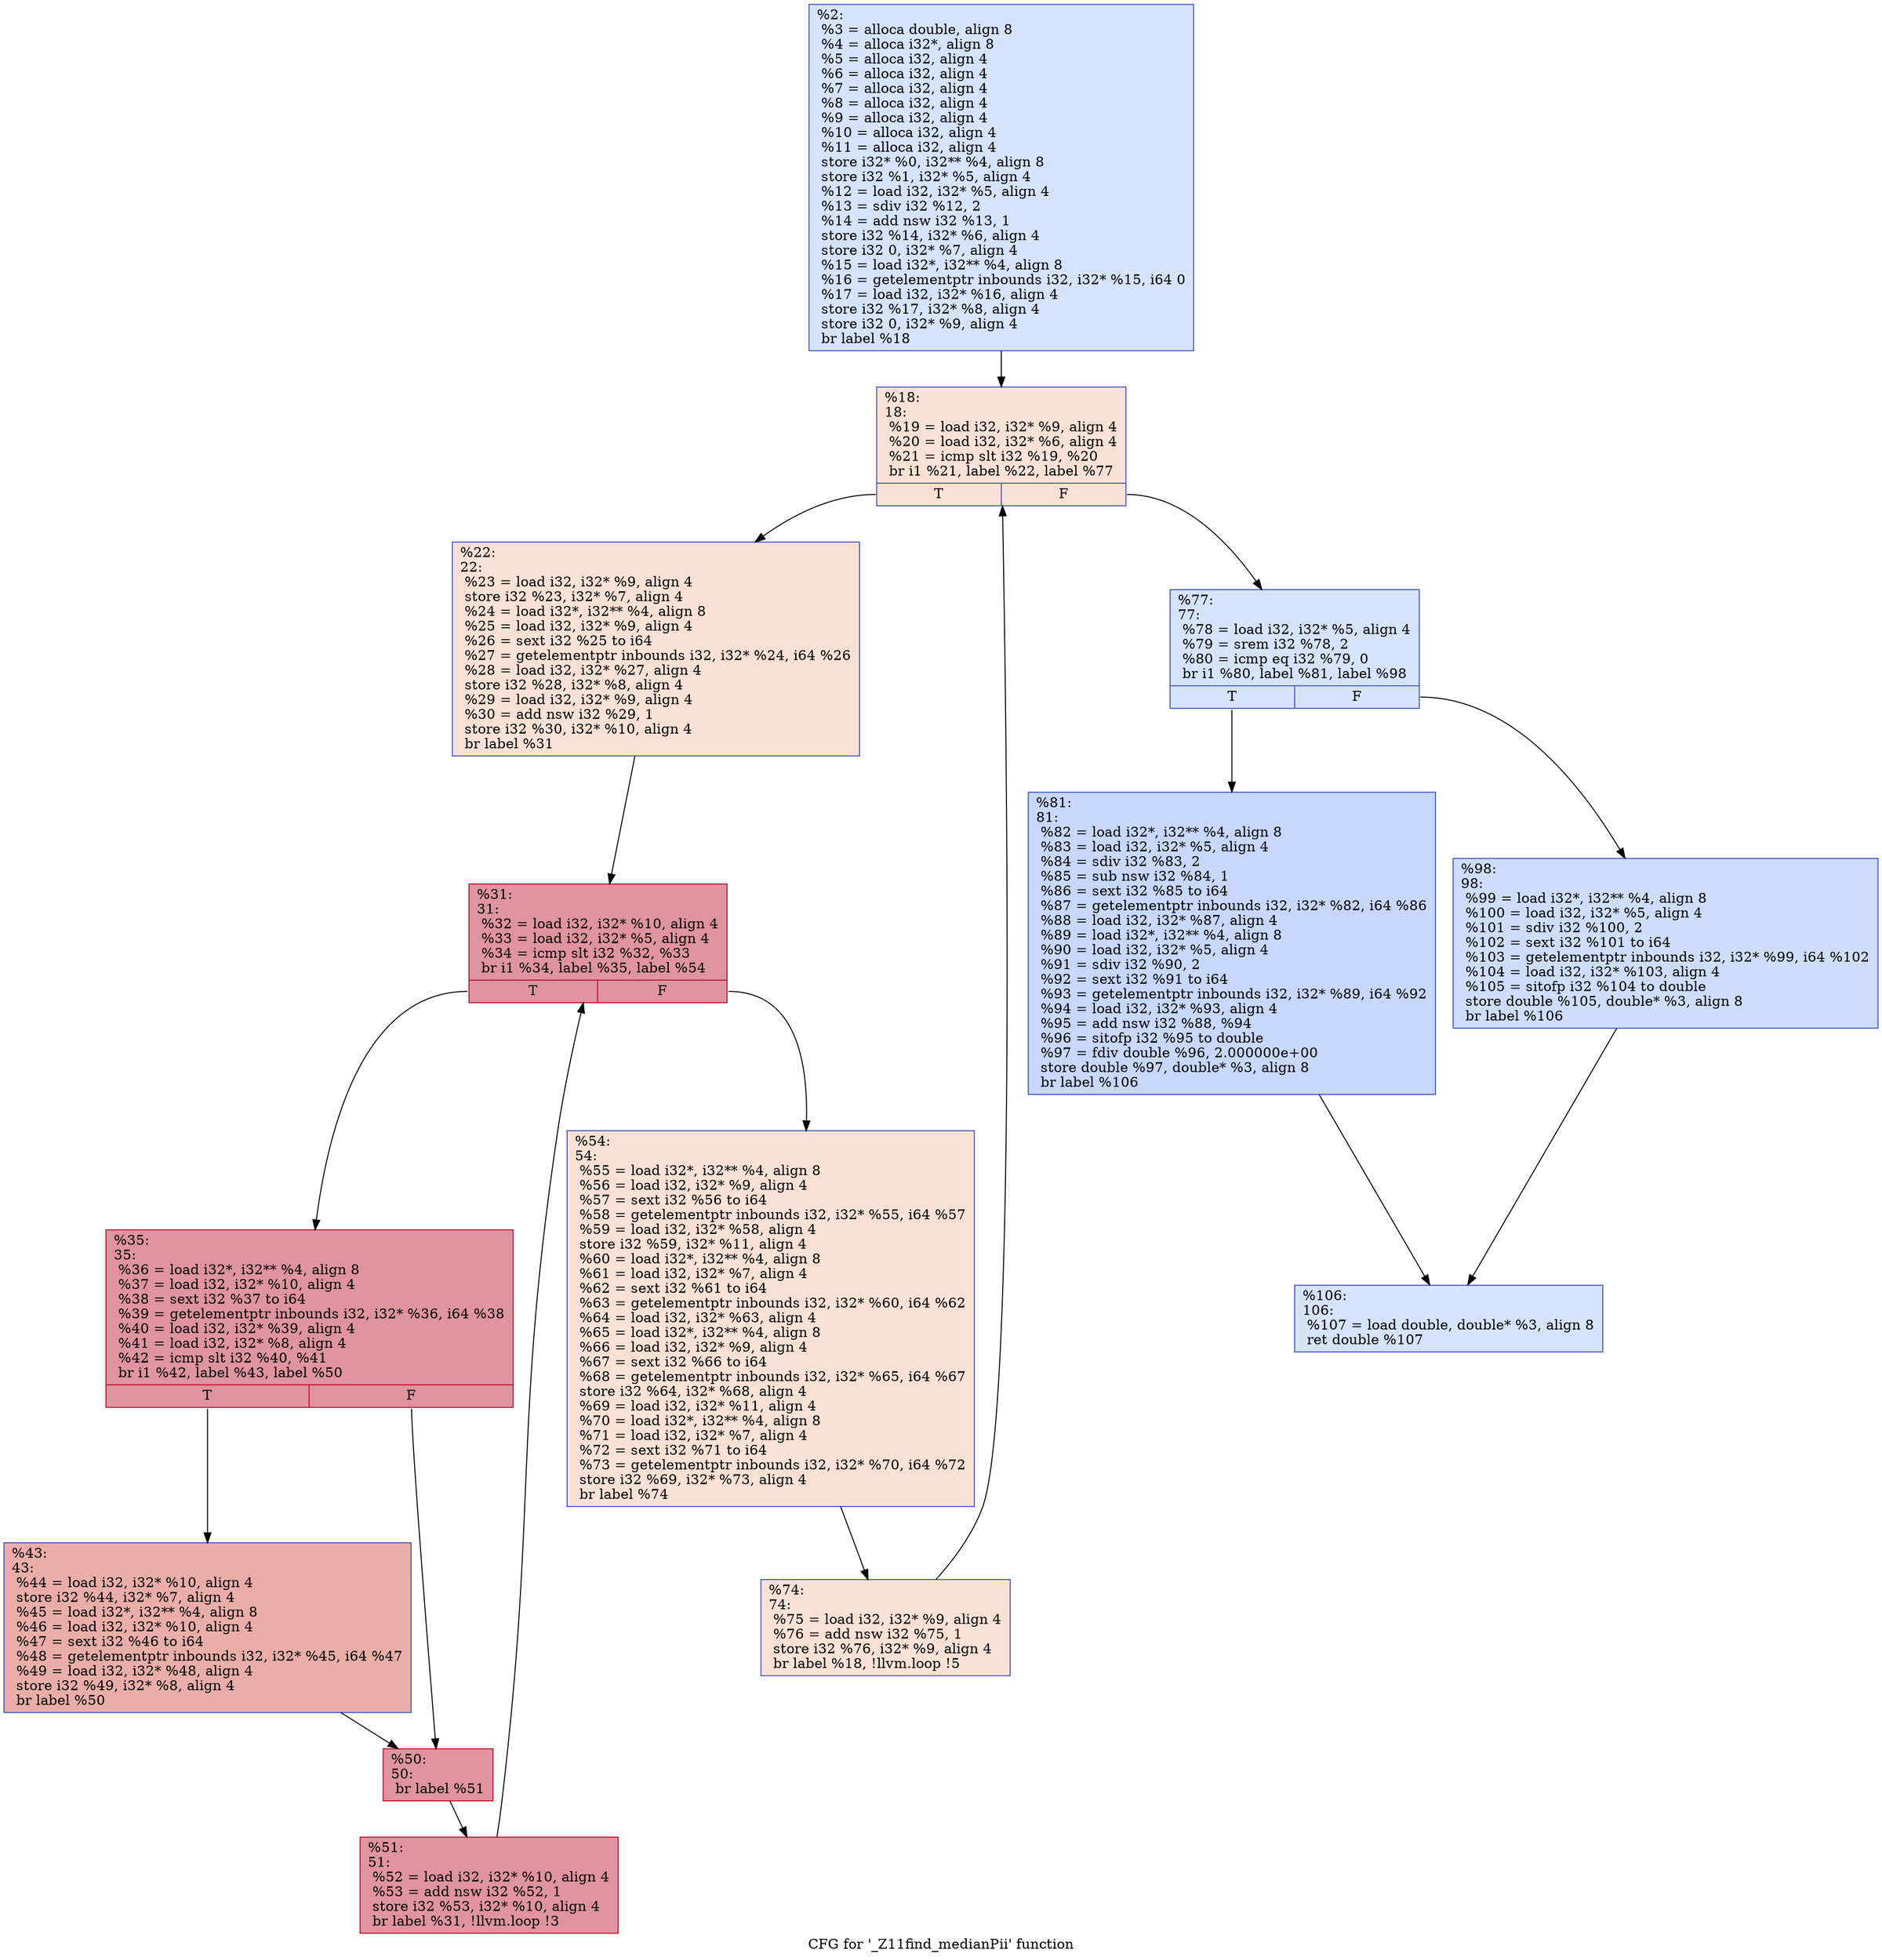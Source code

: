 digraph "CFG for '_Z11find_medianPii' function" {
	label="CFG for '_Z11find_medianPii' function";

	Node0x19efec714d0 [shape=record,color="#3d50c3ff", style=filled, fillcolor="#a1c0ff70",label="{%2:\l  %3 = alloca double, align 8\l  %4 = alloca i32*, align 8\l  %5 = alloca i32, align 4\l  %6 = alloca i32, align 4\l  %7 = alloca i32, align 4\l  %8 = alloca i32, align 4\l  %9 = alloca i32, align 4\l  %10 = alloca i32, align 4\l  %11 = alloca i32, align 4\l  store i32* %0, i32** %4, align 8\l  store i32 %1, i32* %5, align 4\l  %12 = load i32, i32* %5, align 4\l  %13 = sdiv i32 %12, 2\l  %14 = add nsw i32 %13, 1\l  store i32 %14, i32* %6, align 4\l  store i32 0, i32* %7, align 4\l  %15 = load i32*, i32** %4, align 8\l  %16 = getelementptr inbounds i32, i32* %15, i64 0\l  %17 = load i32, i32* %16, align 4\l  store i32 %17, i32* %8, align 4\l  store i32 0, i32* %9, align 4\l  br label %18\l}"];
	Node0x19efec714d0 -> Node0x19efec71890;
	Node0x19efec71890 [shape=record,color="#3d50c3ff", style=filled, fillcolor="#f7bca170",label="{%18:\l18:                                               \l  %19 = load i32, i32* %9, align 4\l  %20 = load i32, i32* %6, align 4\l  %21 = icmp slt i32 %19, %20\l  br i1 %21, label %22, label %77\l|{<s0>T|<s1>F}}"];
	Node0x19efec71890:s0 -> Node0x19efec71c50;
	Node0x19efec71890:s1 -> Node0x19efec71340;
	Node0x19efec71c50 [shape=record,color="#3d50c3ff", style=filled, fillcolor="#f7bca170",label="{%22:\l22:                                               \l  %23 = load i32, i32* %9, align 4\l  store i32 %23, i32* %7, align 4\l  %24 = load i32*, i32** %4, align 8\l  %25 = load i32, i32* %9, align 4\l  %26 = sext i32 %25 to i64\l  %27 = getelementptr inbounds i32, i32* %24, i64 %26\l  %28 = load i32, i32* %27, align 4\l  store i32 %28, i32* %8, align 4\l  %29 = load i32, i32* %9, align 4\l  %30 = add nsw i32 %29, 1\l  store i32 %30, i32* %10, align 4\l  br label %31\l}"];
	Node0x19efec71c50 -> Node0x19efec70b70;
	Node0x19efec70b70 [shape=record,color="#b70d28ff", style=filled, fillcolor="#b70d2870",label="{%31:\l31:                                               \l  %32 = load i32, i32* %10, align 4\l  %33 = load i32, i32* %5, align 4\l  %34 = icmp slt i32 %32, %33\l  br i1 %34, label %35, label %54\l|{<s0>T|<s1>F}}"];
	Node0x19efec70b70:s0 -> Node0x19efec70cb0;
	Node0x19efec70b70:s1 -> Node0x19efec70da0;
	Node0x19efec70cb0 [shape=record,color="#b70d28ff", style=filled, fillcolor="#b70d2870",label="{%35:\l35:                                               \l  %36 = load i32*, i32** %4, align 8\l  %37 = load i32, i32* %10, align 4\l  %38 = sext i32 %37 to i64\l  %39 = getelementptr inbounds i32, i32* %36, i64 %38\l  %40 = load i32, i32* %39, align 4\l  %41 = load i32, i32* %8, align 4\l  %42 = icmp slt i32 %40, %41\l  br i1 %42, label %43, label %50\l|{<s0>T|<s1>F}}"];
	Node0x19efec70cb0:s0 -> Node0x19efec70f80;
	Node0x19efec70cb0:s1 -> Node0x19efec71110;
	Node0x19efec70f80 [shape=record,color="#3d50c3ff", style=filled, fillcolor="#d0473d70",label="{%43:\l43:                                               \l  %44 = load i32, i32* %10, align 4\l  store i32 %44, i32* %7, align 4\l  %45 = load i32*, i32** %4, align 8\l  %46 = load i32, i32* %10, align 4\l  %47 = sext i32 %46 to i64\l  %48 = getelementptr inbounds i32, i32* %45, i64 %47\l  %49 = load i32, i32* %48, align 4\l  store i32 %49, i32* %8, align 4\l  br label %50\l}"];
	Node0x19efec70f80 -> Node0x19efec71110;
	Node0x19efec71110 [shape=record,color="#b70d28ff", style=filled, fillcolor="#b70d2870",label="{%50:\l50:                                               \l  br label %51\l}"];
	Node0x19efec71110 -> Node0x19efec70a30;
	Node0x19efec70a30 [shape=record,color="#b70d28ff", style=filled, fillcolor="#b70d2870",label="{%51:\l51:                                               \l  %52 = load i32, i32* %10, align 4\l  %53 = add nsw i32 %52, 1\l  store i32 %53, i32* %10, align 4\l  br label %31, !llvm.loop !3\l}"];
	Node0x19efec70a30 -> Node0x19efec70b70;
	Node0x19efec70da0 [shape=record,color="#3d50c3ff", style=filled, fillcolor="#f7bca170",label="{%54:\l54:                                               \l  %55 = load i32*, i32** %4, align 8\l  %56 = load i32, i32* %9, align 4\l  %57 = sext i32 %56 to i64\l  %58 = getelementptr inbounds i32, i32* %55, i64 %57\l  %59 = load i32, i32* %58, align 4\l  store i32 %59, i32* %11, align 4\l  %60 = load i32*, i32** %4, align 8\l  %61 = load i32, i32* %7, align 4\l  %62 = sext i32 %61 to i64\l  %63 = getelementptr inbounds i32, i32* %60, i64 %62\l  %64 = load i32, i32* %63, align 4\l  %65 = load i32*, i32** %4, align 8\l  %66 = load i32, i32* %9, align 4\l  %67 = sext i32 %66 to i64\l  %68 = getelementptr inbounds i32, i32* %65, i64 %67\l  store i32 %64, i32* %68, align 4\l  %69 = load i32, i32* %11, align 4\l  %70 = load i32*, i32** %4, align 8\l  %71 = load i32, i32* %7, align 4\l  %72 = sext i32 %71 to i64\l  %73 = getelementptr inbounds i32, i32* %70, i64 %72\l  store i32 %69, i32* %73, align 4\l  br label %74\l}"];
	Node0x19efec70da0 -> Node0x19efec70e40;
	Node0x19efec70e40 [shape=record,color="#3d50c3ff", style=filled, fillcolor="#f7bca170",label="{%74:\l74:                                               \l  %75 = load i32, i32* %9, align 4\l  %76 = add nsw i32 %75, 1\l  store i32 %76, i32* %9, align 4\l  br label %18, !llvm.loop !5\l}"];
	Node0x19efec70e40 -> Node0x19efec71890;
	Node0x19efec71340 [shape=record,color="#3d50c3ff", style=filled, fillcolor="#a1c0ff70",label="{%77:\l77:                                               \l  %78 = load i32, i32* %5, align 4\l  %79 = srem i32 %78, 2\l  %80 = icmp eq i32 %79, 0\l  br i1 %80, label %81, label %98\l|{<s0>T|<s1>F}}"];
	Node0x19efec71340:s0 -> Node0x19efec70a80;
	Node0x19efec71340:s1 -> Node0x19efec70ad0;
	Node0x19efec70a80 [shape=record,color="#3d50c3ff", style=filled, fillcolor="#81a4fb70",label="{%81:\l81:                                               \l  %82 = load i32*, i32** %4, align 8\l  %83 = load i32, i32* %5, align 4\l  %84 = sdiv i32 %83, 2\l  %85 = sub nsw i32 %84, 1\l  %86 = sext i32 %85 to i64\l  %87 = getelementptr inbounds i32, i32* %82, i64 %86\l  %88 = load i32, i32* %87, align 4\l  %89 = load i32*, i32** %4, align 8\l  %90 = load i32, i32* %5, align 4\l  %91 = sdiv i32 %90, 2\l  %92 = sext i32 %91 to i64\l  %93 = getelementptr inbounds i32, i32* %89, i64 %92\l  %94 = load i32, i32* %93, align 4\l  %95 = add nsw i32 %88, %94\l  %96 = sitofp i32 %95 to double\l  %97 = fdiv double %96, 2.000000e+00\l  store double %97, double* %3, align 8\l  br label %106\l}"];
	Node0x19efec70a80 -> Node0x19efec70b20;
	Node0x19efec70ad0 [shape=record,color="#3d50c3ff", style=filled, fillcolor="#8fb1fe70",label="{%98:\l98:                                               \l  %99 = load i32*, i32** %4, align 8\l  %100 = load i32, i32* %5, align 4\l  %101 = sdiv i32 %100, 2\l  %102 = sext i32 %101 to i64\l  %103 = getelementptr inbounds i32, i32* %99, i64 %102\l  %104 = load i32, i32* %103, align 4\l  %105 = sitofp i32 %104 to double\l  store double %105, double* %3, align 8\l  br label %106\l}"];
	Node0x19efec70ad0 -> Node0x19efec70b20;
	Node0x19efec70b20 [shape=record,color="#3d50c3ff", style=filled, fillcolor="#a1c0ff70",label="{%106:\l106:                                              \l  %107 = load double, double* %3, align 8\l  ret double %107\l}"];
}

